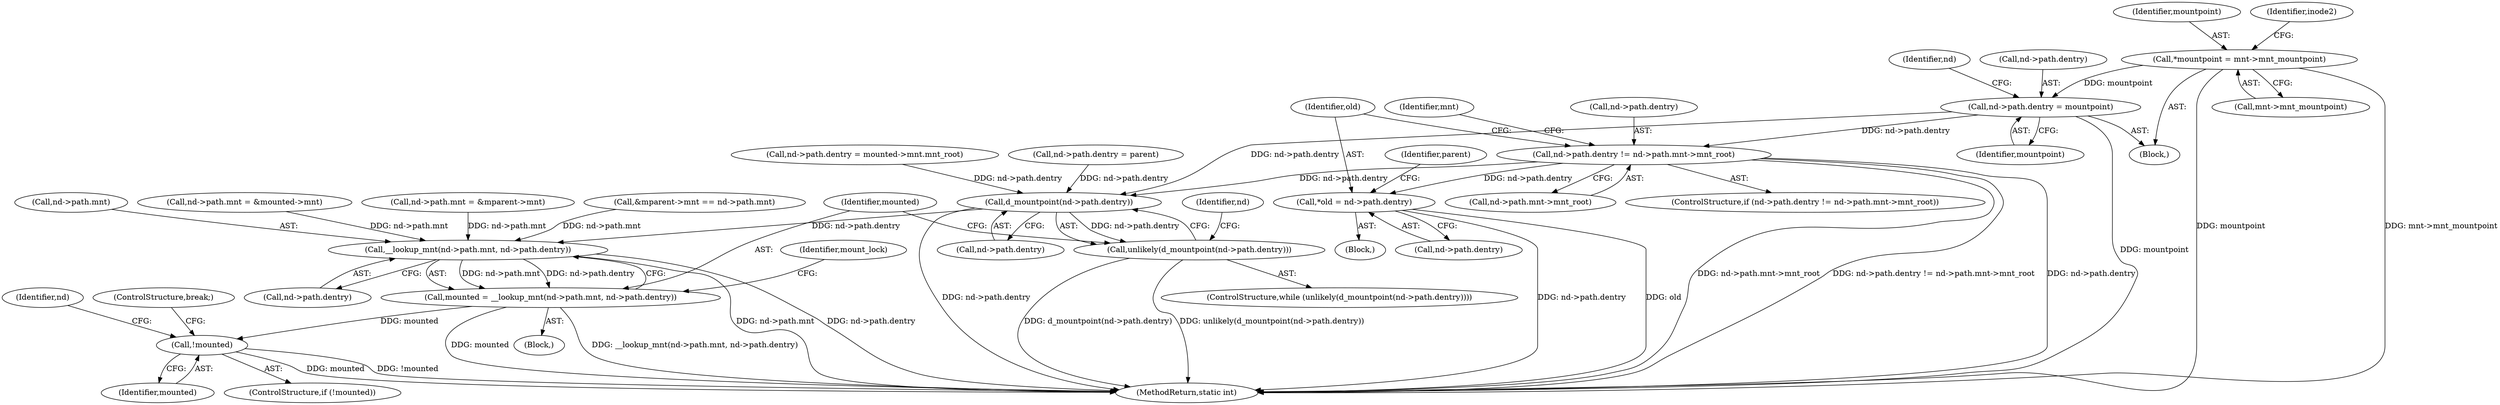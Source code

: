 digraph "0_linux_397d425dc26da728396e66d392d5dcb8dac30c37_0@pointer" {
"1000230" [label="(Call,*mountpoint = mnt->mnt_mountpoint)"];
"1000272" [label="(Call,nd->path.dentry = mountpoint)"];
"1000134" [label="(Call,nd->path.dentry != nd->path.mnt->mnt_root)"];
"1000149" [label="(Call,*old = nd->path.dentry)"];
"1000299" [label="(Call,d_mountpoint(nd->path.dentry))"];
"1000298" [label="(Call,unlikely(d_mountpoint(nd->path.dentry)))"];
"1000309" [label="(Call,__lookup_mnt(nd->path.mnt, nd->path.dentry))"];
"1000307" [label="(Call,mounted = __lookup_mnt(nd->path.mnt, nd->path.dentry))"];
"1000332" [label="(Call,!mounted)"];
"1000158" [label="(Identifier,parent)"];
"1000334" [label="(ControlStructure,break;)"];
"1000338" [label="(Identifier,nd)"];
"1000309" [label="(Call,__lookup_mnt(nd->path.mnt, nd->path.dentry))"];
"1000307" [label="(Call,mounted = __lookup_mnt(nd->path.mnt, nd->path.dentry))"];
"1000324" [label="(Identifier,mount_lock)"];
"1000333" [label="(Identifier,mounted)"];
"1000150" [label="(Identifier,old)"];
"1000332" [label="(Call,!mounted)"];
"1000147" [label="(Block,)"];
"1000279" [label="(Call,nd->path.mnt = &mparent->mnt)"];
"1000149" [label="(Call,*old = nd->path.dentry)"];
"1000261" [label="(Call,&mparent->mnt == nd->path.mnt)"];
"1000278" [label="(Identifier,mountpoint)"];
"1000216" [label="(Identifier,mnt)"];
"1000188" [label="(Call,nd->path.dentry = parent)"];
"1000380" [label="(Identifier,nd)"];
"1000310" [label="(Call,nd->path.mnt)"];
"1000231" [label="(Identifier,mountpoint)"];
"1000151" [label="(Call,nd->path.dentry)"];
"1000134" [label="(Call,nd->path.dentry != nd->path.mnt->mnt_root)"];
"1000213" [label="(Block,)"];
"1000282" [label="(Identifier,nd)"];
"1000140" [label="(Call,nd->path.mnt->mnt_root)"];
"1000135" [label="(Call,nd->path.dentry)"];
"1000237" [label="(Identifier,inode2)"];
"1000230" [label="(Call,*mountpoint = mnt->mnt_mountpoint)"];
"1000133" [label="(ControlStructure,if (nd->path.dentry != nd->path.mnt->mnt_root))"];
"1000385" [label="(MethodReturn,static int)"];
"1000335" [label="(Call,nd->path.mnt = &mounted->mnt)"];
"1000308" [label="(Identifier,mounted)"];
"1000299" [label="(Call,d_mountpoint(nd->path.dentry))"];
"1000272" [label="(Call,nd->path.dentry = mountpoint)"];
"1000331" [label="(ControlStructure,if (!mounted))"];
"1000300" [label="(Call,nd->path.dentry)"];
"1000297" [label="(ControlStructure,while (unlikely(d_mountpoint(nd->path.dentry))))"];
"1000345" [label="(Call,nd->path.dentry = mounted->mnt.mnt_root)"];
"1000232" [label="(Call,mnt->mnt_mountpoint)"];
"1000305" [label="(Block,)"];
"1000273" [label="(Call,nd->path.dentry)"];
"1000298" [label="(Call,unlikely(d_mountpoint(nd->path.dentry)))"];
"1000315" [label="(Call,nd->path.dentry)"];
"1000230" -> "1000213"  [label="AST: "];
"1000230" -> "1000232"  [label="CFG: "];
"1000231" -> "1000230"  [label="AST: "];
"1000232" -> "1000230"  [label="AST: "];
"1000237" -> "1000230"  [label="CFG: "];
"1000230" -> "1000385"  [label="DDG: mountpoint"];
"1000230" -> "1000385"  [label="DDG: mnt->mnt_mountpoint"];
"1000230" -> "1000272"  [label="DDG: mountpoint"];
"1000272" -> "1000213"  [label="AST: "];
"1000272" -> "1000278"  [label="CFG: "];
"1000273" -> "1000272"  [label="AST: "];
"1000278" -> "1000272"  [label="AST: "];
"1000282" -> "1000272"  [label="CFG: "];
"1000272" -> "1000385"  [label="DDG: mountpoint"];
"1000272" -> "1000134"  [label="DDG: nd->path.dentry"];
"1000272" -> "1000299"  [label="DDG: nd->path.dentry"];
"1000134" -> "1000133"  [label="AST: "];
"1000134" -> "1000140"  [label="CFG: "];
"1000135" -> "1000134"  [label="AST: "];
"1000140" -> "1000134"  [label="AST: "];
"1000150" -> "1000134"  [label="CFG: "];
"1000216" -> "1000134"  [label="CFG: "];
"1000134" -> "1000385"  [label="DDG: nd->path.mnt->mnt_root"];
"1000134" -> "1000385"  [label="DDG: nd->path.dentry != nd->path.mnt->mnt_root"];
"1000134" -> "1000385"  [label="DDG: nd->path.dentry"];
"1000134" -> "1000149"  [label="DDG: nd->path.dentry"];
"1000134" -> "1000299"  [label="DDG: nd->path.dentry"];
"1000149" -> "1000147"  [label="AST: "];
"1000149" -> "1000151"  [label="CFG: "];
"1000150" -> "1000149"  [label="AST: "];
"1000151" -> "1000149"  [label="AST: "];
"1000158" -> "1000149"  [label="CFG: "];
"1000149" -> "1000385"  [label="DDG: nd->path.dentry"];
"1000149" -> "1000385"  [label="DDG: old"];
"1000299" -> "1000298"  [label="AST: "];
"1000299" -> "1000300"  [label="CFG: "];
"1000300" -> "1000299"  [label="AST: "];
"1000298" -> "1000299"  [label="CFG: "];
"1000299" -> "1000385"  [label="DDG: nd->path.dentry"];
"1000299" -> "1000298"  [label="DDG: nd->path.dentry"];
"1000188" -> "1000299"  [label="DDG: nd->path.dentry"];
"1000345" -> "1000299"  [label="DDG: nd->path.dentry"];
"1000299" -> "1000309"  [label="DDG: nd->path.dentry"];
"1000298" -> "1000297"  [label="AST: "];
"1000308" -> "1000298"  [label="CFG: "];
"1000380" -> "1000298"  [label="CFG: "];
"1000298" -> "1000385"  [label="DDG: unlikely(d_mountpoint(nd->path.dentry))"];
"1000298" -> "1000385"  [label="DDG: d_mountpoint(nd->path.dentry)"];
"1000309" -> "1000307"  [label="AST: "];
"1000309" -> "1000315"  [label="CFG: "];
"1000310" -> "1000309"  [label="AST: "];
"1000315" -> "1000309"  [label="AST: "];
"1000307" -> "1000309"  [label="CFG: "];
"1000309" -> "1000385"  [label="DDG: nd->path.mnt"];
"1000309" -> "1000385"  [label="DDG: nd->path.dentry"];
"1000309" -> "1000307"  [label="DDG: nd->path.mnt"];
"1000309" -> "1000307"  [label="DDG: nd->path.dentry"];
"1000335" -> "1000309"  [label="DDG: nd->path.mnt"];
"1000279" -> "1000309"  [label="DDG: nd->path.mnt"];
"1000261" -> "1000309"  [label="DDG: nd->path.mnt"];
"1000307" -> "1000305"  [label="AST: "];
"1000308" -> "1000307"  [label="AST: "];
"1000324" -> "1000307"  [label="CFG: "];
"1000307" -> "1000385"  [label="DDG: __lookup_mnt(nd->path.mnt, nd->path.dentry)"];
"1000307" -> "1000385"  [label="DDG: mounted"];
"1000307" -> "1000332"  [label="DDG: mounted"];
"1000332" -> "1000331"  [label="AST: "];
"1000332" -> "1000333"  [label="CFG: "];
"1000333" -> "1000332"  [label="AST: "];
"1000334" -> "1000332"  [label="CFG: "];
"1000338" -> "1000332"  [label="CFG: "];
"1000332" -> "1000385"  [label="DDG: mounted"];
"1000332" -> "1000385"  [label="DDG: !mounted"];
}
